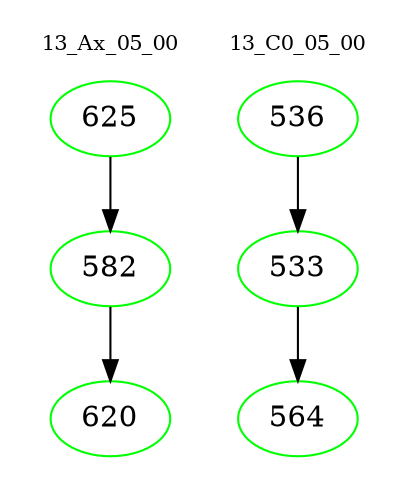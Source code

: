 digraph{
subgraph cluster_0 {
color = white
label = "13_Ax_05_00";
fontsize=10;
T0_625 [label="625", color="green"]
T0_625 -> T0_582 [color="black"]
T0_582 [label="582", color="green"]
T0_582 -> T0_620 [color="black"]
T0_620 [label="620", color="green"]
}
subgraph cluster_1 {
color = white
label = "13_C0_05_00";
fontsize=10;
T1_536 [label="536", color="green"]
T1_536 -> T1_533 [color="black"]
T1_533 [label="533", color="green"]
T1_533 -> T1_564 [color="black"]
T1_564 [label="564", color="green"]
}
}
